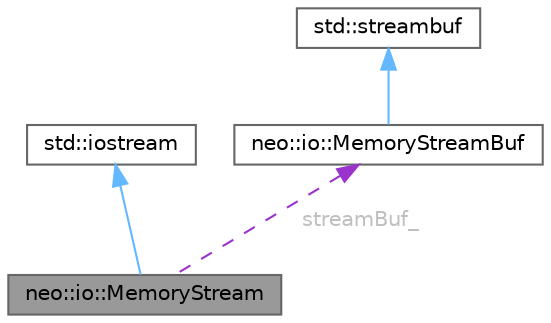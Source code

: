 digraph "neo::io::MemoryStream"
{
 // LATEX_PDF_SIZE
  bgcolor="transparent";
  edge [fontname=Helvetica,fontsize=10,labelfontname=Helvetica,labelfontsize=10];
  node [fontname=Helvetica,fontsize=10,shape=box,height=0.2,width=0.4];
  Node1 [id="Node000001",label="neo::io::MemoryStream",height=0.2,width=0.4,color="gray40", fillcolor="grey60", style="filled", fontcolor="black",tooltip="A stream that operates on memory."];
  Node2 -> Node1 [id="edge1_Node000001_Node000002",dir="back",color="steelblue1",style="solid",tooltip=" "];
  Node2 [id="Node000002",label="std::iostream",height=0.2,width=0.4,color="gray40", fillcolor="white", style="filled",tooltip=" "];
  Node3 -> Node1 [id="edge2_Node000001_Node000003",dir="back",color="darkorchid3",style="dashed",tooltip=" ",label=<<TABLE CELLBORDER="0" BORDER="0"><TR><TD VALIGN="top" ALIGN="LEFT" CELLPADDING="1" CELLSPACING="0">streamBuf_</TD></TR>
</TABLE>> ,fontcolor="grey" ];
  Node3 [id="Node000003",label="neo::io::MemoryStreamBuf",height=0.2,width=0.4,color="gray40", fillcolor="white", style="filled",URL="$classneo_1_1io_1_1_memory_stream_buf.html",tooltip="A stream buffer for MemoryStream."];
  Node4 -> Node3 [id="edge3_Node000003_Node000004",dir="back",color="steelblue1",style="solid",tooltip=" "];
  Node4 [id="Node000004",label="std::streambuf",height=0.2,width=0.4,color="gray40", fillcolor="white", style="filled",tooltip=" "];
}
